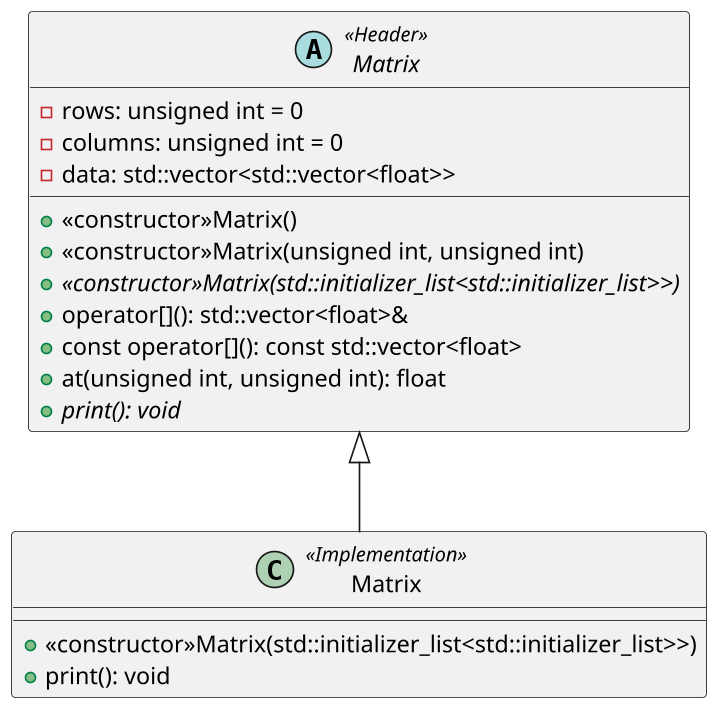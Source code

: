 @startuml

skinparam dpi 160
skinparam genericdisplay old

abstract "Matrix" as m_header <<Header>> {
  -rows: unsigned int = 0
  -columns: unsigned int = 0
  -data: std::vector<std::vector<float>>
  +<<constructor>>Matrix()
  +<<constructor>>Matrix(unsigned int, unsigned int)
  +{abstract}<<constructor>>Matrix(std::initializer_list<std::initializer_list>>)
  +operator[](): std::vector<float>&
  +const operator[](): const std::vector<float>
  +at(unsigned int, unsigned int): float 
  +{abstract} print(): void
}

class "Matrix" as m_implementation <<Implementation>> extends m_header {
  +<<constructor>>Matrix(std::initializer_list<std::initializer_list>>)
  +print(): void
}


@enduml

